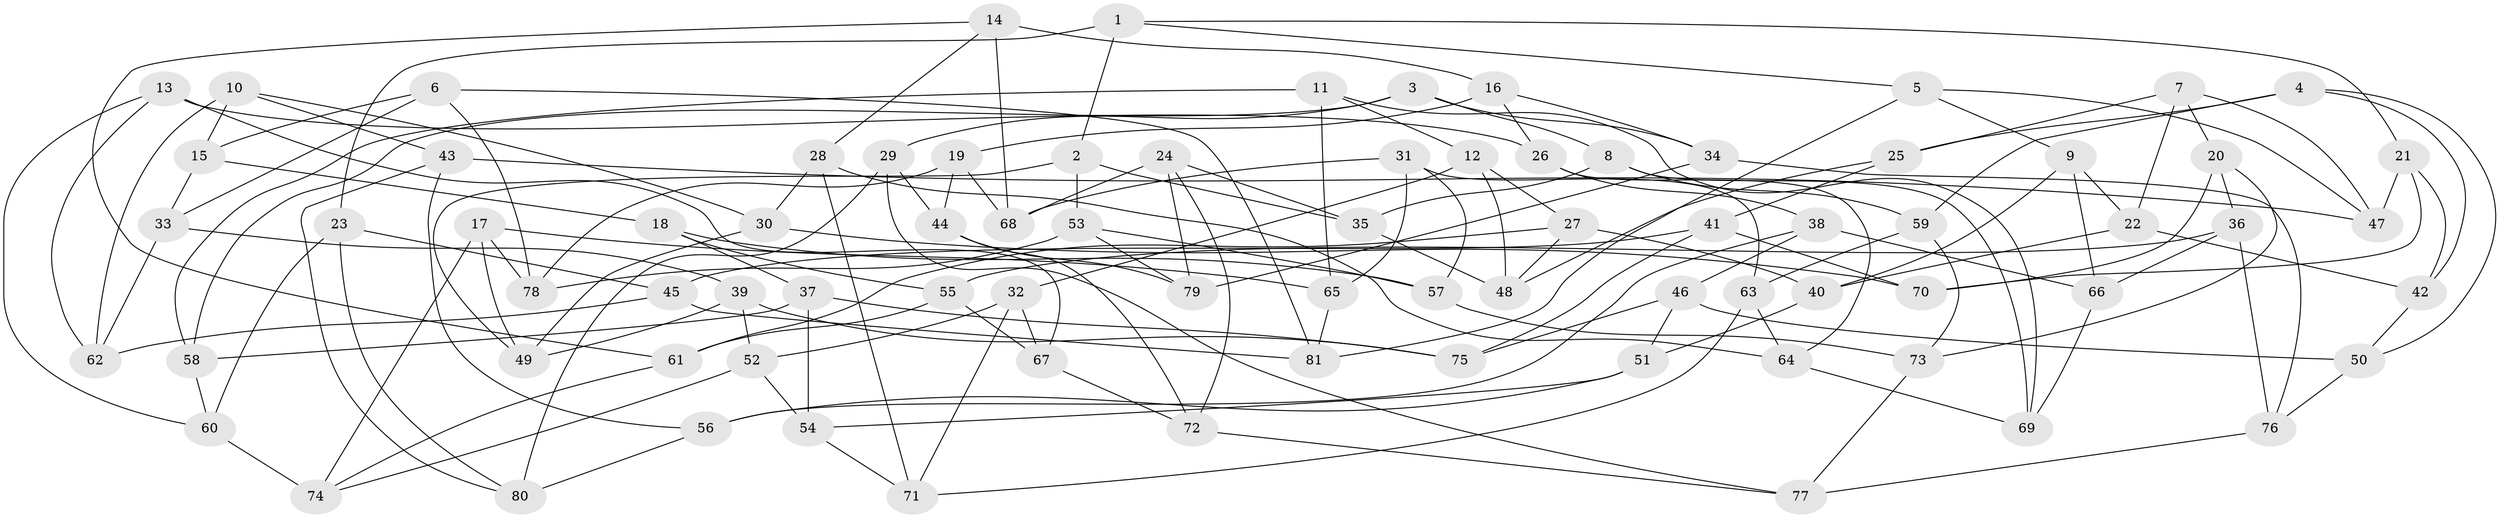 // coarse degree distribution, {6: 0.52, 5: 0.1, 4: 0.36, 3: 0.02}
// Generated by graph-tools (version 1.1) at 2025/42/03/06/25 10:42:23]
// undirected, 81 vertices, 162 edges
graph export_dot {
graph [start="1"]
  node [color=gray90,style=filled];
  1;
  2;
  3;
  4;
  5;
  6;
  7;
  8;
  9;
  10;
  11;
  12;
  13;
  14;
  15;
  16;
  17;
  18;
  19;
  20;
  21;
  22;
  23;
  24;
  25;
  26;
  27;
  28;
  29;
  30;
  31;
  32;
  33;
  34;
  35;
  36;
  37;
  38;
  39;
  40;
  41;
  42;
  43;
  44;
  45;
  46;
  47;
  48;
  49;
  50;
  51;
  52;
  53;
  54;
  55;
  56;
  57;
  58;
  59;
  60;
  61;
  62;
  63;
  64;
  65;
  66;
  67;
  68;
  69;
  70;
  71;
  72;
  73;
  74;
  75;
  76;
  77;
  78;
  79;
  80;
  81;
  1 -- 2;
  1 -- 21;
  1 -- 5;
  1 -- 23;
  2 -- 35;
  2 -- 49;
  2 -- 53;
  3 -- 29;
  3 -- 8;
  3 -- 34;
  3 -- 58;
  4 -- 25;
  4 -- 59;
  4 -- 50;
  4 -- 42;
  5 -- 47;
  5 -- 81;
  5 -- 9;
  6 -- 33;
  6 -- 81;
  6 -- 15;
  6 -- 78;
  7 -- 22;
  7 -- 25;
  7 -- 20;
  7 -- 47;
  8 -- 35;
  8 -- 69;
  8 -- 59;
  9 -- 66;
  9 -- 40;
  9 -- 22;
  10 -- 15;
  10 -- 43;
  10 -- 62;
  10 -- 30;
  11 -- 12;
  11 -- 69;
  11 -- 65;
  11 -- 58;
  12 -- 27;
  12 -- 48;
  12 -- 32;
  13 -- 67;
  13 -- 26;
  13 -- 60;
  13 -- 62;
  14 -- 68;
  14 -- 61;
  14 -- 16;
  14 -- 28;
  15 -- 33;
  15 -- 18;
  16 -- 19;
  16 -- 26;
  16 -- 34;
  17 -- 78;
  17 -- 49;
  17 -- 65;
  17 -- 74;
  18 -- 57;
  18 -- 37;
  18 -- 55;
  19 -- 44;
  19 -- 68;
  19 -- 78;
  20 -- 70;
  20 -- 73;
  20 -- 36;
  21 -- 42;
  21 -- 70;
  21 -- 47;
  22 -- 40;
  22 -- 42;
  23 -- 80;
  23 -- 45;
  23 -- 60;
  24 -- 68;
  24 -- 72;
  24 -- 35;
  24 -- 79;
  25 -- 48;
  25 -- 41;
  26 -- 38;
  26 -- 64;
  27 -- 48;
  27 -- 40;
  27 -- 61;
  28 -- 64;
  28 -- 71;
  28 -- 30;
  29 -- 77;
  29 -- 44;
  29 -- 80;
  30 -- 70;
  30 -- 49;
  31 -- 63;
  31 -- 65;
  31 -- 68;
  31 -- 57;
  32 -- 52;
  32 -- 67;
  32 -- 71;
  33 -- 62;
  33 -- 39;
  34 -- 76;
  34 -- 79;
  35 -- 48;
  36 -- 66;
  36 -- 55;
  36 -- 76;
  37 -- 75;
  37 -- 54;
  37 -- 58;
  38 -- 46;
  38 -- 66;
  38 -- 56;
  39 -- 75;
  39 -- 52;
  39 -- 49;
  40 -- 51;
  41 -- 45;
  41 -- 70;
  41 -- 75;
  42 -- 50;
  43 -- 80;
  43 -- 56;
  43 -- 47;
  44 -- 79;
  44 -- 72;
  45 -- 81;
  45 -- 62;
  46 -- 75;
  46 -- 50;
  46 -- 51;
  50 -- 76;
  51 -- 54;
  51 -- 56;
  52 -- 54;
  52 -- 74;
  53 -- 57;
  53 -- 79;
  53 -- 78;
  54 -- 71;
  55 -- 67;
  55 -- 61;
  56 -- 80;
  57 -- 73;
  58 -- 60;
  59 -- 63;
  59 -- 73;
  60 -- 74;
  61 -- 74;
  63 -- 71;
  63 -- 64;
  64 -- 69;
  65 -- 81;
  66 -- 69;
  67 -- 72;
  72 -- 77;
  73 -- 77;
  76 -- 77;
}
